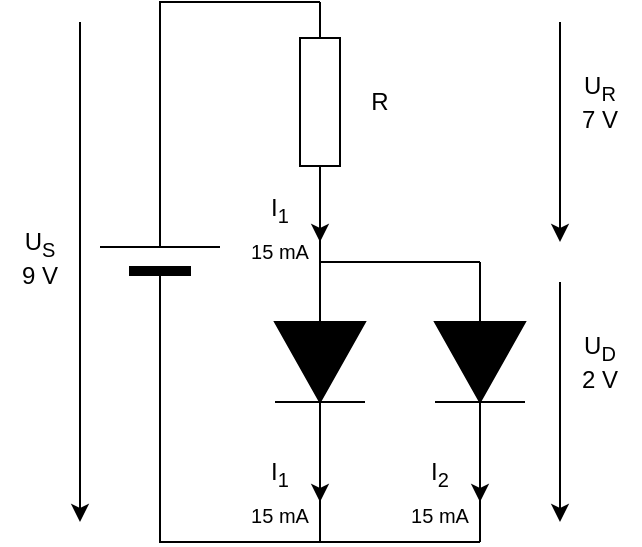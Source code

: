 <mxfile version="27.0.9">
  <diagram name="Page-1" id="0r3azvQe7X7Bsw3RrxRl">
    <mxGraphModel dx="648" dy="329" grid="1" gridSize="10" guides="1" tooltips="1" connect="1" arrows="1" fold="1" page="1" pageScale="1" pageWidth="850" pageHeight="1100" math="0" shadow="0">
      <root>
        <mxCell id="0" />
        <mxCell id="1" parent="0" />
        <mxCell id="Kavl6Gz75BnC4-qOEY1Z-1" value="" style="pointerEvents=1;verticalLabelPosition=bottom;shadow=0;dashed=0;align=center;html=1;verticalAlign=top;shape=mxgraph.electrical.resistors.resistor_1;rotation=90;" parent="1" vertex="1">
          <mxGeometry x="190" y="150" width="100" height="20" as="geometry" />
        </mxCell>
        <mxCell id="Kavl6Gz75BnC4-qOEY1Z-2" value="" style="pointerEvents=1;fillColor=strokeColor;verticalLabelPosition=bottom;shadow=0;dashed=0;align=center;html=1;verticalAlign=top;shape=mxgraph.electrical.diodes.diode;rotation=90;" parent="1" vertex="1">
          <mxGeometry x="190" y="267.5" width="100" height="45" as="geometry" />
        </mxCell>
        <mxCell id="Kavl6Gz75BnC4-qOEY1Z-4" value="" style="pointerEvents=1;fillColor=strokeColor;verticalLabelPosition=bottom;shadow=0;dashed=0;align=center;html=1;verticalAlign=top;shape=mxgraph.electrical.diodes.diode;rotation=90;" parent="1" vertex="1">
          <mxGeometry x="270" y="267.5" width="100" height="45" as="geometry" />
        </mxCell>
        <mxCell id="Kavl6Gz75BnC4-qOEY1Z-5" value="" style="endArrow=none;html=1;rounded=0;entryX=0;entryY=0.5;entryDx=0;entryDy=0;entryPerimeter=0;exitX=0;exitY=0.5;exitDx=0;exitDy=0;exitPerimeter=0;" parent="1" source="Kavl6Gz75BnC4-qOEY1Z-4" target="Kavl6Gz75BnC4-qOEY1Z-2" edge="1">
          <mxGeometry width="50" height="50" relative="1" as="geometry">
            <mxPoint x="520" y="370" as="sourcePoint" />
            <mxPoint x="570" y="320" as="targetPoint" />
          </mxGeometry>
        </mxCell>
        <mxCell id="Kavl6Gz75BnC4-qOEY1Z-6" value="" style="endArrow=none;html=1;rounded=0;entryX=1;entryY=0.5;entryDx=0;entryDy=0;entryPerimeter=0;exitX=0;exitY=0.5;exitDx=0;exitDy=0;exitPerimeter=0;" parent="1" source="Kavl6Gz75BnC4-qOEY1Z-2" target="Kavl6Gz75BnC4-qOEY1Z-1" edge="1">
          <mxGeometry width="50" height="50" relative="1" as="geometry">
            <mxPoint x="520" y="370" as="sourcePoint" />
            <mxPoint x="570" y="320" as="targetPoint" />
          </mxGeometry>
        </mxCell>
        <mxCell id="Kavl6Gz75BnC4-qOEY1Z-7" value="" style="verticalLabelPosition=bottom;shadow=0;dashed=0;align=center;fillColor=strokeColor;html=1;verticalAlign=top;strokeWidth=1;shape=mxgraph.electrical.miscellaneous.monocell_battery;rotation=-90;" parent="1" vertex="1">
          <mxGeometry x="110" y="207.5" width="100" height="60" as="geometry" />
        </mxCell>
        <mxCell id="Kavl6Gz75BnC4-qOEY1Z-8" value="" style="endArrow=none;html=1;rounded=0;entryX=0;entryY=0.5;entryDx=0;entryDy=0;entryPerimeter=0;exitX=1;exitY=0.5;exitDx=0;exitDy=0;exitPerimeter=0;" parent="1" source="Kavl6Gz75BnC4-qOEY1Z-7" target="Kavl6Gz75BnC4-qOEY1Z-1" edge="1">
          <mxGeometry width="50" height="50" relative="1" as="geometry">
            <mxPoint x="160" y="70" as="sourcePoint" />
            <mxPoint x="450" y="210" as="targetPoint" />
            <Array as="points">
              <mxPoint x="160" y="110" />
            </Array>
          </mxGeometry>
        </mxCell>
        <mxCell id="Kavl6Gz75BnC4-qOEY1Z-9" value="" style="endArrow=none;html=1;rounded=0;entryX=0;entryY=0.5;entryDx=0;entryDy=0;entryPerimeter=0;" parent="1" target="Kavl6Gz75BnC4-qOEY1Z-7" edge="1">
          <mxGeometry width="50" height="50" relative="1" as="geometry">
            <mxPoint x="320" y="380" as="sourcePoint" />
            <mxPoint x="450" y="210" as="targetPoint" />
            <Array as="points">
              <mxPoint x="160" y="380" />
            </Array>
          </mxGeometry>
        </mxCell>
        <mxCell id="Kavl6Gz75BnC4-qOEY1Z-10" value="" style="endArrow=none;html=1;rounded=0;exitX=1;exitY=0.5;exitDx=0;exitDy=0;exitPerimeter=0;" parent="1" source="Kavl6Gz75BnC4-qOEY1Z-2" edge="1">
          <mxGeometry width="50" height="50" relative="1" as="geometry">
            <mxPoint x="400" y="260" as="sourcePoint" />
            <mxPoint x="240" y="380" as="targetPoint" />
          </mxGeometry>
        </mxCell>
        <mxCell id="Kavl6Gz75BnC4-qOEY1Z-11" value="" style="endArrow=classic;html=1;rounded=0;strokeColor=light-dark(#000000,#0000CC);" parent="1" edge="1">
          <mxGeometry width="50" height="50" relative="1" as="geometry">
            <mxPoint x="360" y="120" as="sourcePoint" />
            <mxPoint x="360" y="230" as="targetPoint" />
          </mxGeometry>
        </mxCell>
        <mxCell id="Kavl6Gz75BnC4-qOEY1Z-12" value="" style="endArrow=classic;html=1;rounded=0;strokeColor=light-dark(#000000,#0000CC);" parent="1" edge="1">
          <mxGeometry width="50" height="50" relative="1" as="geometry">
            <mxPoint x="360" y="250" as="sourcePoint" />
            <mxPoint x="360" y="370" as="targetPoint" />
          </mxGeometry>
        </mxCell>
        <mxCell id="Kavl6Gz75BnC4-qOEY1Z-13" value="" style="endArrow=classic;html=1;rounded=0;strokeColor=light-dark(#000000,#0000CC);" parent="1" edge="1">
          <mxGeometry width="50" height="50" relative="1" as="geometry">
            <mxPoint x="120" y="120" as="sourcePoint" />
            <mxPoint x="120" y="370" as="targetPoint" />
          </mxGeometry>
        </mxCell>
        <mxCell id="Kavl6Gz75BnC4-qOEY1Z-14" value="&lt;div&gt;U&lt;sub&gt;S&lt;/sub&gt;&lt;/div&gt;&lt;div&gt;9 V&lt;/div&gt;" style="text;html=1;align=center;verticalAlign=middle;whiteSpace=wrap;rounded=0;" parent="1" vertex="1">
          <mxGeometry x="80" y="222.5" width="40" height="30" as="geometry" />
        </mxCell>
        <mxCell id="Kavl6Gz75BnC4-qOEY1Z-15" value="&lt;div&gt;U&lt;sub&gt;R&lt;/sub&gt;&lt;/div&gt;&lt;div&gt;7 V&lt;/div&gt;" style="text;html=1;align=center;verticalAlign=middle;whiteSpace=wrap;rounded=0;" parent="1" vertex="1">
          <mxGeometry x="360" y="145" width="40" height="30" as="geometry" />
        </mxCell>
        <mxCell id="Kavl6Gz75BnC4-qOEY1Z-16" value="&lt;div&gt;U&lt;sub&gt;D&lt;/sub&gt;&lt;/div&gt;&lt;div&gt;2 V&lt;/div&gt;" style="text;html=1;align=center;verticalAlign=middle;whiteSpace=wrap;rounded=0;" parent="1" vertex="1">
          <mxGeometry x="360" y="275" width="40" height="30" as="geometry" />
        </mxCell>
        <mxCell id="PMavt1n5yDE-VNBwmZsP-1" value="" style="endArrow=none;html=1;rounded=0;entryX=1;entryY=0.5;entryDx=0;entryDy=0;entryPerimeter=0;" edge="1" parent="1" target="Kavl6Gz75BnC4-qOEY1Z-4">
          <mxGeometry width="50" height="50" relative="1" as="geometry">
            <mxPoint x="320" y="380" as="sourcePoint" />
            <mxPoint x="450" y="250" as="targetPoint" />
          </mxGeometry>
        </mxCell>
        <mxCell id="PMavt1n5yDE-VNBwmZsP-2" value="" style="endArrow=classic;html=1;rounded=0;strokeColor=light-dark(#000000,#CC0000);exitX=1;exitY=0.5;exitDx=0;exitDy=0;exitPerimeter=0;" edge="1" parent="1" source="Kavl6Gz75BnC4-qOEY1Z-4">
          <mxGeometry width="50" height="50" relative="1" as="geometry">
            <mxPoint x="400" y="300" as="sourcePoint" />
            <mxPoint x="320" y="360" as="targetPoint" />
          </mxGeometry>
        </mxCell>
        <mxCell id="PMavt1n5yDE-VNBwmZsP-5" value="" style="endArrow=classic;html=1;rounded=0;strokeColor=light-dark(#000000,#CC0000);exitX=1;exitY=0.5;exitDx=0;exitDy=0;exitPerimeter=0;" edge="1" parent="1" source="Kavl6Gz75BnC4-qOEY1Z-2">
          <mxGeometry width="50" height="50" relative="1" as="geometry">
            <mxPoint x="280" y="340" as="sourcePoint" />
            <mxPoint x="240" y="360" as="targetPoint" />
          </mxGeometry>
        </mxCell>
        <mxCell id="PMavt1n5yDE-VNBwmZsP-6" value="&lt;div&gt;I&lt;sub&gt;1&lt;/sub&gt;&lt;/div&gt;&lt;div&gt;&lt;sub&gt;15 mA&lt;/sub&gt;&lt;/div&gt;" style="text;html=1;align=center;verticalAlign=middle;whiteSpace=wrap;rounded=0;" vertex="1" parent="1">
          <mxGeometry x="200" y="340" width="40" height="30" as="geometry" />
        </mxCell>
        <mxCell id="PMavt1n5yDE-VNBwmZsP-9" value="&lt;div&gt;I&lt;sub&gt;2&lt;/sub&gt;&lt;/div&gt;&lt;div&gt;&lt;sub&gt;15 mA&lt;/sub&gt;&lt;/div&gt;" style="text;html=1;align=center;verticalAlign=middle;whiteSpace=wrap;rounded=0;" vertex="1" parent="1">
          <mxGeometry x="280" y="340" width="40" height="30" as="geometry" />
        </mxCell>
        <mxCell id="PMavt1n5yDE-VNBwmZsP-10" value="" style="endArrow=classic;html=1;rounded=0;strokeColor=light-dark(#000000,#CC0000);exitX=1;exitY=0.5;exitDx=0;exitDy=0;exitPerimeter=0;" edge="1" parent="1" source="Kavl6Gz75BnC4-qOEY1Z-1">
          <mxGeometry width="50" height="50" relative="1" as="geometry">
            <mxPoint x="270" y="200" as="sourcePoint" />
            <mxPoint x="240" y="230" as="targetPoint" />
          </mxGeometry>
        </mxCell>
        <mxCell id="PMavt1n5yDE-VNBwmZsP-11" value="R" style="text;html=1;align=center;verticalAlign=middle;whiteSpace=wrap;rounded=0;" vertex="1" parent="1">
          <mxGeometry x="260" y="145" width="20" height="30" as="geometry" />
        </mxCell>
        <mxCell id="PMavt1n5yDE-VNBwmZsP-12" value="&lt;div&gt;I&lt;sub&gt;1&lt;/sub&gt;&lt;/div&gt;&lt;div&gt;&lt;sub&gt;15 mA&lt;/sub&gt;&lt;/div&gt;" style="text;html=1;align=center;verticalAlign=middle;whiteSpace=wrap;rounded=0;" vertex="1" parent="1">
          <mxGeometry x="200" y="207.5" width="40" height="30" as="geometry" />
        </mxCell>
      </root>
    </mxGraphModel>
  </diagram>
</mxfile>
